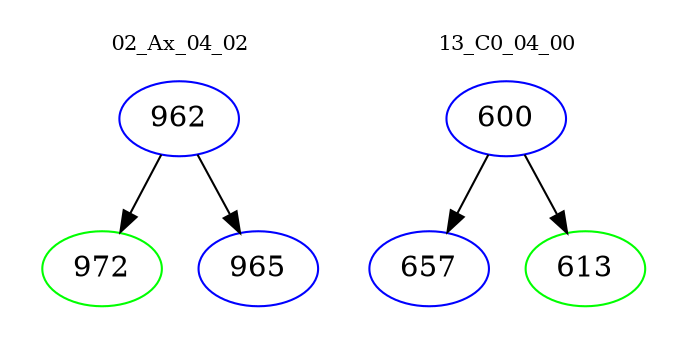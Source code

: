 digraph{
subgraph cluster_0 {
color = white
label = "02_Ax_04_02";
fontsize=10;
T0_962 [label="962", color="blue"]
T0_962 -> T0_972 [color="black"]
T0_972 [label="972", color="green"]
T0_962 -> T0_965 [color="black"]
T0_965 [label="965", color="blue"]
}
subgraph cluster_1 {
color = white
label = "13_C0_04_00";
fontsize=10;
T1_600 [label="600", color="blue"]
T1_600 -> T1_657 [color="black"]
T1_657 [label="657", color="blue"]
T1_600 -> T1_613 [color="black"]
T1_613 [label="613", color="green"]
}
}
